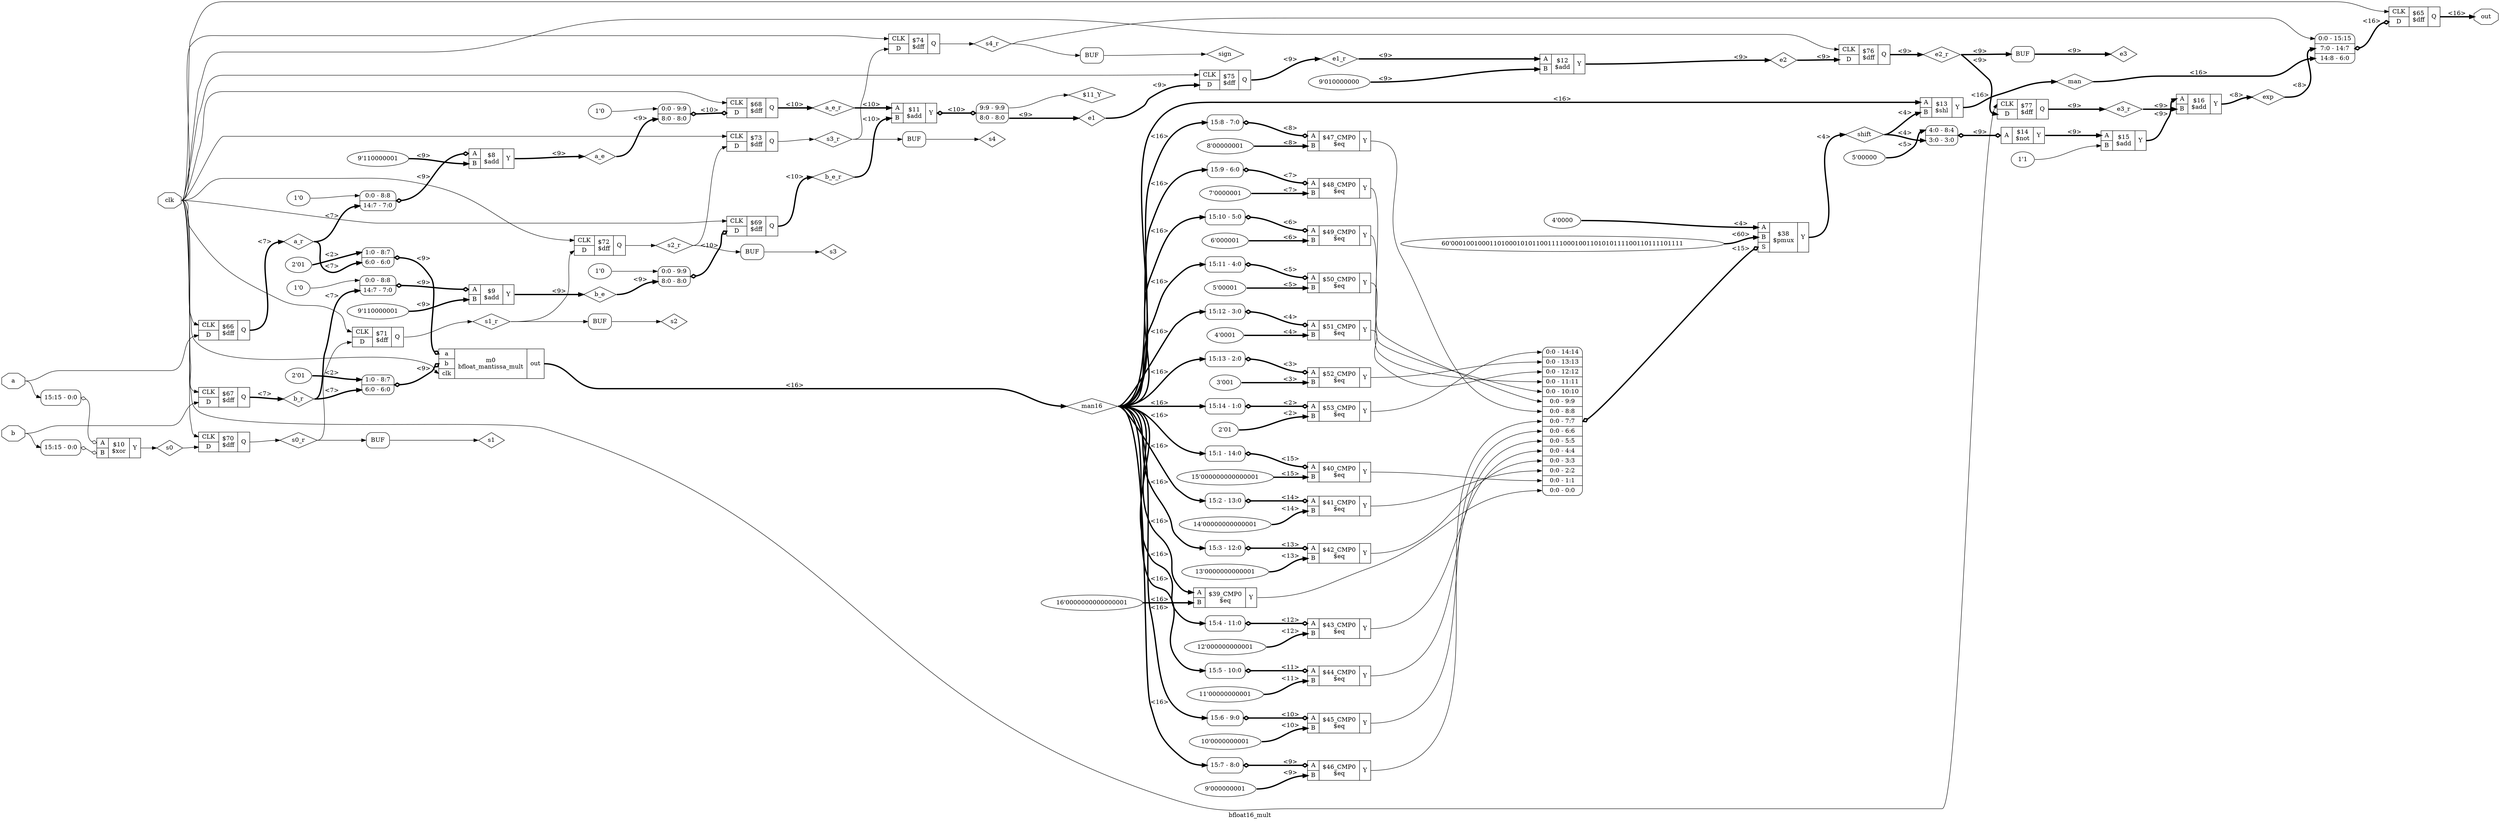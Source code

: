 digraph "bfloat16_mult" {
label="bfloat16_mult";
rankdir="LR";
remincross=true;
n20 [ shape=octagon, label="a", color="black", fontcolor="black" ];
n21 [ shape=diamond, label="a_e", color="black", fontcolor="black" ];
n22 [ shape=diamond, label="a_e_r", color="black", fontcolor="black" ];
n23 [ shape=diamond, label="a_r", color="black", fontcolor="black" ];
n24 [ shape=octagon, label="b", color="black", fontcolor="black" ];
n25 [ shape=diamond, label="b_e", color="black", fontcolor="black" ];
n26 [ shape=diamond, label="b_e_r", color="black", fontcolor="black" ];
n27 [ shape=diamond, label="b_r", color="black", fontcolor="black" ];
n28 [ shape=octagon, label="clk", color="black", fontcolor="black" ];
n29 [ shape=diamond, label="e1", color="black", fontcolor="black" ];
n30 [ shape=diamond, label="e1_r", color="black", fontcolor="black" ];
n31 [ shape=diamond, label="e2", color="black", fontcolor="black" ];
n32 [ shape=diamond, label="e2_r", color="black", fontcolor="black" ];
n33 [ shape=diamond, label="e3", color="black", fontcolor="black" ];
n34 [ shape=diamond, label="e3_r", color="black", fontcolor="black" ];
n35 [ shape=diamond, label="exp", color="black", fontcolor="black" ];
n36 [ shape=diamond, label="man", color="black", fontcolor="black" ];
n37 [ shape=diamond, label="man16", color="black", fontcolor="black" ];
n38 [ shape=octagon, label="out", color="black", fontcolor="black" ];
n39 [ shape=diamond, label="s0", color="black", fontcolor="black" ];
n40 [ shape=diamond, label="s0_r", color="black", fontcolor="black" ];
n41 [ shape=diamond, label="s1", color="black", fontcolor="black" ];
n42 [ shape=diamond, label="s1_r", color="black", fontcolor="black" ];
n43 [ shape=diamond, label="s2", color="black", fontcolor="black" ];
n44 [ shape=diamond, label="s2_r", color="black", fontcolor="black" ];
n45 [ shape=diamond, label="s3", color="black", fontcolor="black" ];
n46 [ shape=diamond, label="s3_r", color="black", fontcolor="black" ];
n47 [ shape=diamond, label="s4", color="black", fontcolor="black" ];
n48 [ shape=diamond, label="s4_r", color="black", fontcolor="black" ];
n49 [ shape=diamond, label="shift", color="black", fontcolor="black" ];
n50 [ shape=diamond, label="sign", color="black", fontcolor="black" ];
v1 [ label="1'0" ];
v2 [ label="9'110000001" ];
c54 [ shape=record, label="{{<p51> A|<p52> B}|$8\n$add|{<p53> Y}}" ];
x0 [ shape=record, style=rounded, label="<s1> 0:0 - 8:8 |<s0> 14:7 - 7:0 " ];
x0:e -> c54:p51:w [arrowhead=odiamond, arrowtail=odiamond, dir=both, color="black", style="setlinewidth(3)", label="<9>"];
v4 [ label="1'0" ];
v5 [ label="9'110000001" ];
c55 [ shape=record, label="{{<p51> A|<p52> B}|$9\n$add|{<p53> Y}}" ];
x3 [ shape=record, style=rounded, label="<s1> 0:0 - 8:8 |<s0> 14:7 - 7:0 " ];
x3:e -> c55:p51:w [arrowhead=odiamond, arrowtail=odiamond, dir=both, color="black", style="setlinewidth(3)", label="<9>"];
c56 [ shape=record, label="{{<p51> A|<p52> B}|$11\n$add|{<p53> Y}}" ];
x6 [ shape=record, style=rounded, label="<s1> 9:9 - 9:9 |<s0> 8:0 - 8:0 " ];
c56:p53:e -> x6:w [arrowhead=odiamond, arrowtail=odiamond, dir=both, color="black", style="setlinewidth(3)", label="<10>"];
v7 [ label="9'010000000" ];
c57 [ shape=record, label="{{<p51> A|<p52> B}|$12\n$add|{<p53> Y}}" ];
v8 [ label="1'1" ];
c58 [ shape=record, label="{{<p51> A|<p52> B}|$15\n$add|{<p53> Y}}" ];
c59 [ shape=record, label="{{<p51> A|<p52> B}|$16\n$add|{<p53> Y}}" ];
v10 [ label="5'00000" ];
c60 [ shape=record, label="{{<p51> A}|$14\n$not|{<p53> Y}}" ];
x9 [ shape=record, style=rounded, label="<s1> 4:0 - 8:4 |<s0> 3:0 - 3:0 " ];
x9:e -> c60:p51:w [arrowhead=odiamond, arrowtail=odiamond, dir=both, color="black", style="setlinewidth(3)", label="<9>"];
c64 [ shape=record, label="{{<p61> CLK|<p62> D}|$65\n$dff|{<p63> Q}}" ];
x11 [ shape=record, style=rounded, label="<s2> 0:0 - 15:15 |<s1> 7:0 - 14:7 |<s0> 14:8 - 6:0 " ];
x11:e -> c64:p62:w [arrowhead=odiamond, arrowtail=odiamond, dir=both, color="black", style="setlinewidth(3)", label="<16>"];
c65 [ shape=record, label="{{<p61> CLK|<p62> D}|$66\n$dff|{<p63> Q}}" ];
c66 [ shape=record, label="{{<p61> CLK|<p62> D}|$67\n$dff|{<p63> Q}}" ];
v13 [ label="1'0" ];
c67 [ shape=record, label="{{<p61> CLK|<p62> D}|$68\n$dff|{<p63> Q}}" ];
x12 [ shape=record, style=rounded, label="<s1> 0:0 - 9:9 |<s0> 8:0 - 8:0 " ];
x12:e -> c67:p62:w [arrowhead=odiamond, arrowtail=odiamond, dir=both, color="black", style="setlinewidth(3)", label="<10>"];
v15 [ label="1'0" ];
c68 [ shape=record, label="{{<p61> CLK|<p62> D}|$69\n$dff|{<p63> Q}}" ];
x14 [ shape=record, style=rounded, label="<s1> 0:0 - 9:9 |<s0> 8:0 - 8:0 " ];
x14:e -> c68:p62:w [arrowhead=odiamond, arrowtail=odiamond, dir=both, color="black", style="setlinewidth(3)", label="<10>"];
c69 [ shape=record, label="{{<p61> CLK|<p62> D}|$70\n$dff|{<p63> Q}}" ];
c70 [ shape=record, label="{{<p61> CLK|<p62> D}|$71\n$dff|{<p63> Q}}" ];
c71 [ shape=record, label="{{<p61> CLK|<p62> D}|$72\n$dff|{<p63> Q}}" ];
c72 [ shape=record, label="{{<p61> CLK|<p62> D}|$73\n$dff|{<p63> Q}}" ];
c73 [ shape=record, label="{{<p61> CLK|<p62> D}|$74\n$dff|{<p63> Q}}" ];
c74 [ shape=record, label="{{<p61> CLK|<p62> D}|$75\n$dff|{<p63> Q}}" ];
c75 [ shape=record, label="{{<p61> CLK|<p62> D}|$76\n$dff|{<p63> Q}}" ];
c76 [ shape=record, label="{{<p61> CLK|<p62> D}|$77\n$dff|{<p63> Q}}" ];
v16 [ label="4'0000" ];
v17 [ label="60'000100100011010001010110011110001001101010111100110111101111" ];
c78 [ shape=record, label="{{<p51> A|<p52> B|<p77> S}|$38\n$pmux|{<p53> Y}}" ];
x18 [ shape=record, style=rounded, label="<s14> 0:0 - 14:14 |<s13> 0:0 - 13:13 |<s12> 0:0 - 12:12 |<s11> 0:0 - 11:11 |<s10> 0:0 - 10:10 |<s9> 0:0 - 9:9 |<s8> 0:0 - 8:8 |<s7> 0:0 - 7:7 |<s6> 0:0 - 6:6 |<s5> 0:0 - 5:5 |<s4> 0:0 - 4:4 |<s3> 0:0 - 3:3 |<s2> 0:0 - 2:2 |<s1> 0:0 - 1:1 |<s0> 0:0 - 0:0 " ];
x18:e -> c78:p77:w [arrowhead=odiamond, arrowtail=odiamond, dir=both, color="black", style="setlinewidth(3)", label="<15>"];
v19 [ label="16'0000000000000001" ];
c79 [ shape=record, label="{{<p51> A|<p52> B}|$39_CMP0\n$eq|{<p53> Y}}" ];
v21 [ label="15'000000000000001" ];
c80 [ shape=record, label="{{<p51> A|<p52> B}|$40_CMP0\n$eq|{<p53> Y}}" ];
x20 [ shape=record, style=rounded, label="<s0> 15:1 - 14:0 " ];
x20:e -> c80:p51:w [arrowhead=odiamond, arrowtail=odiamond, dir=both, color="black", style="setlinewidth(3)", label="<15>"];
v23 [ label="14'00000000000001" ];
c81 [ shape=record, label="{{<p51> A|<p52> B}|$41_CMP0\n$eq|{<p53> Y}}" ];
x22 [ shape=record, style=rounded, label="<s0> 15:2 - 13:0 " ];
x22:e -> c81:p51:w [arrowhead=odiamond, arrowtail=odiamond, dir=both, color="black", style="setlinewidth(3)", label="<14>"];
v25 [ label="13'0000000000001" ];
c82 [ shape=record, label="{{<p51> A|<p52> B}|$42_CMP0\n$eq|{<p53> Y}}" ];
x24 [ shape=record, style=rounded, label="<s0> 15:3 - 12:0 " ];
x24:e -> c82:p51:w [arrowhead=odiamond, arrowtail=odiamond, dir=both, color="black", style="setlinewidth(3)", label="<13>"];
v27 [ label="12'000000000001" ];
c83 [ shape=record, label="{{<p51> A|<p52> B}|$43_CMP0\n$eq|{<p53> Y}}" ];
x26 [ shape=record, style=rounded, label="<s0> 15:4 - 11:0 " ];
x26:e -> c83:p51:w [arrowhead=odiamond, arrowtail=odiamond, dir=both, color="black", style="setlinewidth(3)", label="<12>"];
v29 [ label="11'00000000001" ];
c84 [ shape=record, label="{{<p51> A|<p52> B}|$44_CMP0\n$eq|{<p53> Y}}" ];
x28 [ shape=record, style=rounded, label="<s0> 15:5 - 10:0 " ];
x28:e -> c84:p51:w [arrowhead=odiamond, arrowtail=odiamond, dir=both, color="black", style="setlinewidth(3)", label="<11>"];
v31 [ label="10'0000000001" ];
c85 [ shape=record, label="{{<p51> A|<p52> B}|$45_CMP0\n$eq|{<p53> Y}}" ];
x30 [ shape=record, style=rounded, label="<s0> 15:6 - 9:0 " ];
x30:e -> c85:p51:w [arrowhead=odiamond, arrowtail=odiamond, dir=both, color="black", style="setlinewidth(3)", label="<10>"];
v33 [ label="9'000000001" ];
c86 [ shape=record, label="{{<p51> A|<p52> B}|$46_CMP0\n$eq|{<p53> Y}}" ];
x32 [ shape=record, style=rounded, label="<s0> 15:7 - 8:0 " ];
x32:e -> c86:p51:w [arrowhead=odiamond, arrowtail=odiamond, dir=both, color="black", style="setlinewidth(3)", label="<9>"];
v35 [ label="8'00000001" ];
c87 [ shape=record, label="{{<p51> A|<p52> B}|$47_CMP0\n$eq|{<p53> Y}}" ];
x34 [ shape=record, style=rounded, label="<s0> 15:8 - 7:0 " ];
x34:e -> c87:p51:w [arrowhead=odiamond, arrowtail=odiamond, dir=both, color="black", style="setlinewidth(3)", label="<8>"];
v37 [ label="7'0000001" ];
c88 [ shape=record, label="{{<p51> A|<p52> B}|$48_CMP0\n$eq|{<p53> Y}}" ];
x36 [ shape=record, style=rounded, label="<s0> 15:9 - 6:0 " ];
x36:e -> c88:p51:w [arrowhead=odiamond, arrowtail=odiamond, dir=both, color="black", style="setlinewidth(3)", label="<7>"];
v39 [ label="6'000001" ];
c89 [ shape=record, label="{{<p51> A|<p52> B}|$49_CMP0\n$eq|{<p53> Y}}" ];
x38 [ shape=record, style=rounded, label="<s0> 15:10 - 5:0 " ];
x38:e -> c89:p51:w [arrowhead=odiamond, arrowtail=odiamond, dir=both, color="black", style="setlinewidth(3)", label="<6>"];
v41 [ label="5'00001" ];
c90 [ shape=record, label="{{<p51> A|<p52> B}|$50_CMP0\n$eq|{<p53> Y}}" ];
x40 [ shape=record, style=rounded, label="<s0> 15:11 - 4:0 " ];
x40:e -> c90:p51:w [arrowhead=odiamond, arrowtail=odiamond, dir=both, color="black", style="setlinewidth(3)", label="<5>"];
v43 [ label="4'0001" ];
c91 [ shape=record, label="{{<p51> A|<p52> B}|$51_CMP0\n$eq|{<p53> Y}}" ];
x42 [ shape=record, style=rounded, label="<s0> 15:12 - 3:0 " ];
x42:e -> c91:p51:w [arrowhead=odiamond, arrowtail=odiamond, dir=both, color="black", style="setlinewidth(3)", label="<4>"];
v45 [ label="3'001" ];
c92 [ shape=record, label="{{<p51> A|<p52> B}|$52_CMP0\n$eq|{<p53> Y}}" ];
x44 [ shape=record, style=rounded, label="<s0> 15:13 - 2:0 " ];
x44:e -> c92:p51:w [arrowhead=odiamond, arrowtail=odiamond, dir=both, color="black", style="setlinewidth(3)", label="<3>"];
v47 [ label="2'01" ];
c93 [ shape=record, label="{{<p51> A|<p52> B}|$53_CMP0\n$eq|{<p53> Y}}" ];
x46 [ shape=record, style=rounded, label="<s0> 15:14 - 1:0 " ];
x46:e -> c93:p51:w [arrowhead=odiamond, arrowtail=odiamond, dir=both, color="black", style="setlinewidth(3)", label="<2>"];
c94 [ shape=record, label="{{<p51> A|<p52> B}|$13\n$shl|{<p53> Y}}" ];
c95 [ shape=record, label="{{<p51> A|<p52> B}|$10\n$xor|{<p53> Y}}" ];
x48 [ shape=record, style=rounded, label="<s0> 15:15 - 0:0 " ];
x48:e -> c95:p51:w [arrowhead=odiamond, arrowtail=odiamond, dir=both, color="black", label=""];
x49 [ shape=record, style=rounded, label="<s0> 15:15 - 0:0 " ];
x49:e -> c95:p52:w [arrowhead=odiamond, arrowtail=odiamond, dir=both, color="black", label=""];
v51 [ label="2'01" ];
v53 [ label="2'01" ];
c96 [ shape=record, label="{{<p20> a|<p24> b|<p28> clk}|m0\nbfloat_mantissa_mult|{<p38> out}}" ];
x50 [ shape=record, style=rounded, label="<s1> 1:0 - 8:7 |<s0> 6:0 - 6:0 " ];
x50:e -> c96:p20:w [arrowhead=odiamond, arrowtail=odiamond, dir=both, color="black", style="setlinewidth(3)", label="<9>"];
x52 [ shape=record, style=rounded, label="<s1> 1:0 - 8:7 |<s0> 6:0 - 6:0 " ];
x52:e -> c96:p24:w [arrowhead=odiamond, arrowtail=odiamond, dir=both, color="black", style="setlinewidth(3)", label="<9>"];
x54 [shape=box, style=rounded, label="BUF"];
x55 [shape=box, style=rounded, label="BUF"];
x56 [shape=box, style=rounded, label="BUF"];
x57 [shape=box, style=rounded, label="BUF"];
x58 [shape=box, style=rounded, label="BUF"];
x59 [shape=box, style=rounded, label="BUF"];
c84:p53:e -> x18:s5:w [color="black", label=""];
c85:p53:e -> x18:s6:w [color="black", label=""];
c86:p53:e -> x18:s7:w [color="black", label=""];
c87:p53:e -> x18:s8:w [color="black", label=""];
c88:p53:e -> x18:s9:w [color="black", label=""];
c89:p53:e -> x18:s10:w [color="black", label=""];
c90:p53:e -> x18:s11:w [color="black", label=""];
c91:p53:e -> x18:s12:w [color="black", label=""];
c92:p53:e -> x18:s13:w [color="black", label=""];
c93:p53:e -> x18:s14:w [color="black", label=""];
n2 [ shape=diamond, label="$11_Y" ];
x6:s1:e -> n2:w [color="black", label=""];
n20:e -> c65:p62:w [color="black", label=""];
n20:e -> x48:s0:w [color="black", label=""];
c54:p53:e -> n21:w [color="black", style="setlinewidth(3)", label="<9>"];
n21:e -> x12:s0:w [color="black", style="setlinewidth(3)", label="<9>"];
c67:p63:e -> n22:w [color="black", style="setlinewidth(3)", label="<10>"];
n22:e -> c56:p51:w [color="black", style="setlinewidth(3)", label="<10>"];
c65:p63:e -> n23:w [color="black", style="setlinewidth(3)", label="<7>"];
n23:e -> x0:s0:w [color="black", style="setlinewidth(3)", label="<7>"];
n23:e -> x50:s0:w [color="black", style="setlinewidth(3)", label="<7>"];
n24:e -> c66:p62:w [color="black", label=""];
n24:e -> x49:s0:w [color="black", label=""];
c55:p53:e -> n25:w [color="black", style="setlinewidth(3)", label="<9>"];
n25:e -> x14:s0:w [color="black", style="setlinewidth(3)", label="<9>"];
c68:p63:e -> n26:w [color="black", style="setlinewidth(3)", label="<10>"];
n26:e -> c56:p52:w [color="black", style="setlinewidth(3)", label="<10>"];
c66:p63:e -> n27:w [color="black", style="setlinewidth(3)", label="<7>"];
n27:e -> x3:s0:w [color="black", style="setlinewidth(3)", label="<7>"];
n27:e -> x52:s0:w [color="black", style="setlinewidth(3)", label="<7>"];
n28:e -> c64:p61:w [color="black", label=""];
n28:e -> c65:p61:w [color="black", label=""];
n28:e -> c66:p61:w [color="black", label=""];
n28:e -> c67:p61:w [color="black", label=""];
n28:e -> c68:p61:w [color="black", label=""];
n28:e -> c69:p61:w [color="black", label=""];
n28:e -> c70:p61:w [color="black", label=""];
n28:e -> c71:p61:w [color="black", label=""];
n28:e -> c72:p61:w [color="black", label=""];
n28:e -> c73:p61:w [color="black", label=""];
n28:e -> c74:p61:w [color="black", label=""];
n28:e -> c75:p61:w [color="black", label=""];
n28:e -> c76:p61:w [color="black", label=""];
n28:e -> c96:p28:w [color="black", label=""];
x6:s0:e -> n29:w [color="black", style="setlinewidth(3)", label="<9>"];
n29:e -> c74:p62:w [color="black", style="setlinewidth(3)", label="<9>"];
c58:p53:e -> c59:p51:w [color="black", style="setlinewidth(3)", label="<9>"];
c74:p63:e -> n30:w [color="black", style="setlinewidth(3)", label="<9>"];
n30:e -> c57:p51:w [color="black", style="setlinewidth(3)", label="<9>"];
c57:p53:e -> n31:w [color="black", style="setlinewidth(3)", label="<9>"];
n31:e -> c75:p62:w [color="black", style="setlinewidth(3)", label="<9>"];
c75:p63:e -> n32:w [color="black", style="setlinewidth(3)", label="<9>"];
n32:e -> c76:p62:w [color="black", style="setlinewidth(3)", label="<9>"];
n32:e -> x54:w:w [color="black", style="setlinewidth(3)", label="<9>"];
x54:e:e -> n33:w [color="black", style="setlinewidth(3)", label="<9>"];
c76:p63:e -> n34:w [color="black", style="setlinewidth(3)", label="<9>"];
n34:e -> c59:p52:w [color="black", style="setlinewidth(3)", label="<9>"];
c59:p53:e -> n35:w [color="black", style="setlinewidth(3)", label="<8>"];
n35:e -> x11:s1:w [color="black", style="setlinewidth(3)", label="<8>"];
c94:p53:e -> n36:w [color="black", style="setlinewidth(3)", label="<16>"];
n36:e -> x11:s0:w [color="black", style="setlinewidth(3)", label="<16>"];
c96:p38:e -> n37:w [color="black", style="setlinewidth(3)", label="<16>"];
n37:e -> c79:p51:w [color="black", style="setlinewidth(3)", label="<16>"];
n37:e -> c94:p51:w [color="black", style="setlinewidth(3)", label="<16>"];
n37:e -> x20:s0:w [color="black", style="setlinewidth(3)", label="<16>"];
n37:e -> x22:s0:w [color="black", style="setlinewidth(3)", label="<16>"];
n37:e -> x24:s0:w [color="black", style="setlinewidth(3)", label="<16>"];
n37:e -> x26:s0:w [color="black", style="setlinewidth(3)", label="<16>"];
n37:e -> x28:s0:w [color="black", style="setlinewidth(3)", label="<16>"];
n37:e -> x30:s0:w [color="black", style="setlinewidth(3)", label="<16>"];
n37:e -> x32:s0:w [color="black", style="setlinewidth(3)", label="<16>"];
n37:e -> x34:s0:w [color="black", style="setlinewidth(3)", label="<16>"];
n37:e -> x36:s0:w [color="black", style="setlinewidth(3)", label="<16>"];
n37:e -> x38:s0:w [color="black", style="setlinewidth(3)", label="<16>"];
n37:e -> x40:s0:w [color="black", style="setlinewidth(3)", label="<16>"];
n37:e -> x42:s0:w [color="black", style="setlinewidth(3)", label="<16>"];
n37:e -> x44:s0:w [color="black", style="setlinewidth(3)", label="<16>"];
n37:e -> x46:s0:w [color="black", style="setlinewidth(3)", label="<16>"];
c64:p63:e -> n38:w [color="black", style="setlinewidth(3)", label="<16>"];
c95:p53:e -> n39:w [color="black", label=""];
n39:e -> c69:p62:w [color="black", label=""];
c60:p53:e -> c58:p51:w [color="black", style="setlinewidth(3)", label="<9>"];
c69:p63:e -> n40:w [color="black", label=""];
n40:e -> c70:p62:w [color="black", label=""];
n40:e -> x55:w:w [color="black", label=""];
x55:e:e -> n41:w [color="black", label=""];
c70:p63:e -> n42:w [color="black", label=""];
n42:e -> c71:p62:w [color="black", label=""];
n42:e -> x56:w:w [color="black", label=""];
x56:e:e -> n43:w [color="black", label=""];
c71:p63:e -> n44:w [color="black", label=""];
n44:e -> c72:p62:w [color="black", label=""];
n44:e -> x57:w:w [color="black", label=""];
x57:e:e -> n45:w [color="black", label=""];
c72:p63:e -> n46:w [color="black", label=""];
n46:e -> c73:p62:w [color="black", label=""];
n46:e -> x58:w:w [color="black", label=""];
x58:e:e -> n47:w [color="black", label=""];
c73:p63:e -> n48:w [color="black", label=""];
n48:e -> x11:s2:w [color="black", label=""];
n48:e -> x59:w:w [color="black", label=""];
c78:p53:e -> n49:w [color="black", style="setlinewidth(3)", label="<4>"];
n49:e -> c94:p52:w [color="black", style="setlinewidth(3)", label="<4>"];
n49:e -> x9:s0:w [color="black", style="setlinewidth(3)", label="<4>"];
c79:p53:e -> x18:s0:w [color="black", label=""];
x59:e:e -> n50:w [color="black", label=""];
c80:p53:e -> x18:s1:w [color="black", label=""];
c81:p53:e -> x18:s2:w [color="black", label=""];
c82:p53:e -> x18:s3:w [color="black", label=""];
c83:p53:e -> x18:s4:w [color="black", label=""];
v1:e -> x0:s1:w [color="black", label=""];
v10:e -> x9:s1:w [color="black", style="setlinewidth(3)", label="<5>"];
v13:e -> x12:s1:w [color="black", label=""];
v15:e -> x14:s1:w [color="black", label=""];
v16:e -> c78:p51:w [color="black", style="setlinewidth(3)", label="<4>"];
v17:e -> c78:p52:w [color="black", style="setlinewidth(3)", label="<60>"];
v19:e -> c79:p52:w [color="black", style="setlinewidth(3)", label="<16>"];
v2:e -> c54:p52:w [color="black", style="setlinewidth(3)", label="<9>"];
v21:e -> c80:p52:w [color="black", style="setlinewidth(3)", label="<15>"];
v23:e -> c81:p52:w [color="black", style="setlinewidth(3)", label="<14>"];
v25:e -> c82:p52:w [color="black", style="setlinewidth(3)", label="<13>"];
v27:e -> c83:p52:w [color="black", style="setlinewidth(3)", label="<12>"];
v29:e -> c84:p52:w [color="black", style="setlinewidth(3)", label="<11>"];
v31:e -> c85:p52:w [color="black", style="setlinewidth(3)", label="<10>"];
v33:e -> c86:p52:w [color="black", style="setlinewidth(3)", label="<9>"];
v35:e -> c87:p52:w [color="black", style="setlinewidth(3)", label="<8>"];
v37:e -> c88:p52:w [color="black", style="setlinewidth(3)", label="<7>"];
v39:e -> c89:p52:w [color="black", style="setlinewidth(3)", label="<6>"];
v4:e -> x3:s1:w [color="black", label=""];
v41:e -> c90:p52:w [color="black", style="setlinewidth(3)", label="<5>"];
v43:e -> c91:p52:w [color="black", style="setlinewidth(3)", label="<4>"];
v45:e -> c92:p52:w [color="black", style="setlinewidth(3)", label="<3>"];
v47:e -> c93:p52:w [color="black", style="setlinewidth(3)", label="<2>"];
v5:e -> c55:p52:w [color="black", style="setlinewidth(3)", label="<9>"];
v51:e -> x50:s1:w [color="black", style="setlinewidth(3)", label="<2>"];
v53:e -> x52:s1:w [color="black", style="setlinewidth(3)", label="<2>"];
v7:e -> c57:p52:w [color="black", style="setlinewidth(3)", label="<9>"];
v8:e -> c58:p52:w [color="black", label=""];
}
